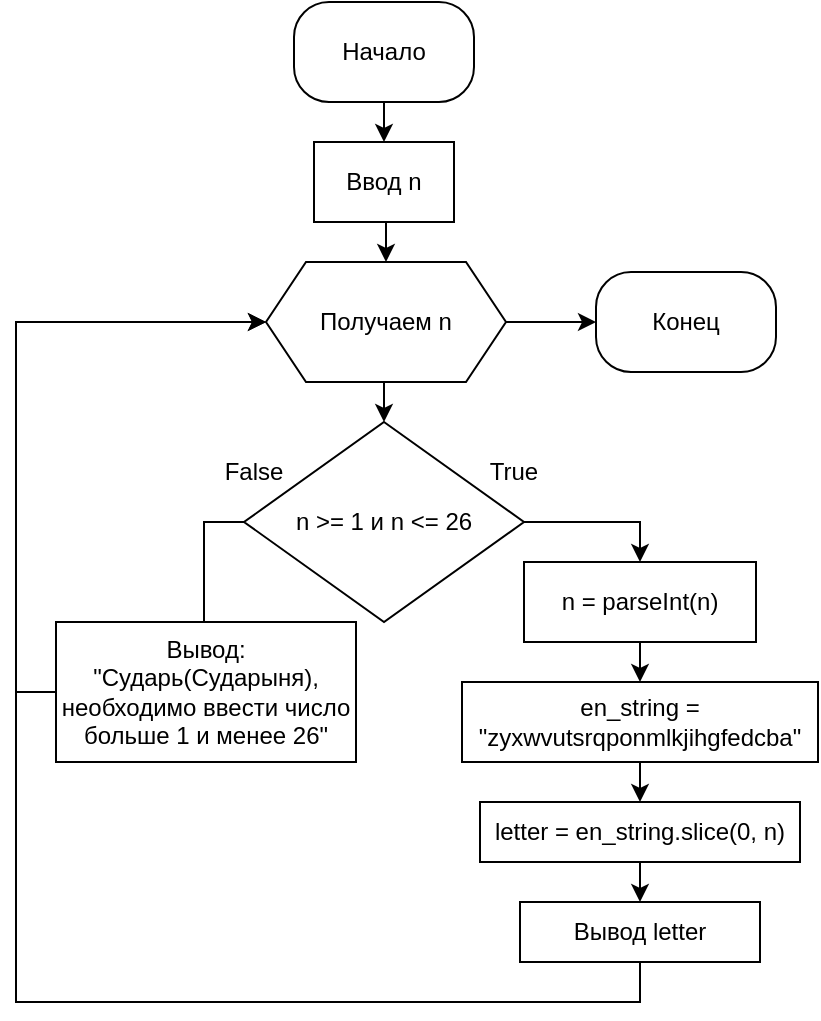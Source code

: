 <mxfile version="23.1.5" type="device">
  <diagram name="Страница — 1" id="JLULOAlkJ3aI0VZnD2LQ">
    <mxGraphModel dx="1028" dy="673" grid="1" gridSize="10" guides="1" tooltips="1" connect="1" arrows="1" fold="1" page="1" pageScale="1" pageWidth="827" pageHeight="1169" math="0" shadow="0">
      <root>
        <mxCell id="0" />
        <mxCell id="1" parent="0" />
        <mxCell id="PrqNwceRL6wHO7XUW2bo-5" style="edgeStyle=orthogonalEdgeStyle;rounded=0;orthogonalLoop=1;jettySize=auto;html=1;exitX=0.5;exitY=1;exitDx=0;exitDy=0;entryX=0.5;entryY=0;entryDx=0;entryDy=0;" edge="1" parent="1" source="gBKuoCQjEU2EA3JGXyk2-1" target="PrqNwceRL6wHO7XUW2bo-4">
          <mxGeometry relative="1" as="geometry" />
        </mxCell>
        <mxCell id="gBKuoCQjEU2EA3JGXyk2-1" value="Начало" style="rounded=1;whiteSpace=wrap;html=1;arcSize=35;" parent="1" vertex="1">
          <mxGeometry x="299" y="170" width="90" height="50" as="geometry" />
        </mxCell>
        <mxCell id="PrqNwceRL6wHO7XUW2bo-12" style="edgeStyle=orthogonalEdgeStyle;rounded=0;orthogonalLoop=1;jettySize=auto;html=1;exitX=1;exitY=0.5;exitDx=0;exitDy=0;entryX=0.5;entryY=0;entryDx=0;entryDy=0;" edge="1" parent="1" source="BV9hFHMpi5gddi6Hwt6v-22" target="PrqNwceRL6wHO7XUW2bo-11">
          <mxGeometry relative="1" as="geometry" />
        </mxCell>
        <mxCell id="PrqNwceRL6wHO7XUW2bo-22" style="edgeStyle=orthogonalEdgeStyle;rounded=0;orthogonalLoop=1;jettySize=auto;html=1;exitX=0;exitY=0.5;exitDx=0;exitDy=0;entryX=0.5;entryY=0;entryDx=0;entryDy=0;" edge="1" parent="1" source="BV9hFHMpi5gddi6Hwt6v-22" target="PrqNwceRL6wHO7XUW2bo-9">
          <mxGeometry relative="1" as="geometry" />
        </mxCell>
        <mxCell id="BV9hFHMpi5gddi6Hwt6v-22" value="n &amp;gt;= 1 и n &amp;lt;= 26" style="rhombus;whiteSpace=wrap;html=1;" parent="1" vertex="1">
          <mxGeometry x="274" y="380" width="140" height="100" as="geometry" />
        </mxCell>
        <mxCell id="PrqNwceRL6wHO7XUW2bo-3" style="edgeStyle=orthogonalEdgeStyle;rounded=0;orthogonalLoop=1;jettySize=auto;html=1;exitX=0.5;exitY=1;exitDx=0;exitDy=0;entryX=0.5;entryY=0;entryDx=0;entryDy=0;" edge="1" parent="1" source="PrqNwceRL6wHO7XUW2bo-1" target="BV9hFHMpi5gddi6Hwt6v-22">
          <mxGeometry relative="1" as="geometry" />
        </mxCell>
        <mxCell id="PrqNwceRL6wHO7XUW2bo-23" style="edgeStyle=orthogonalEdgeStyle;rounded=0;orthogonalLoop=1;jettySize=auto;html=1;exitX=1;exitY=0.5;exitDx=0;exitDy=0;entryX=0;entryY=0.5;entryDx=0;entryDy=0;" edge="1" parent="1" source="PrqNwceRL6wHO7XUW2bo-1" target="PrqNwceRL6wHO7XUW2bo-19">
          <mxGeometry relative="1" as="geometry" />
        </mxCell>
        <mxCell id="PrqNwceRL6wHO7XUW2bo-1" value="Получаем n" style="shape=hexagon;perimeter=hexagonPerimeter2;whiteSpace=wrap;html=1;fixedSize=1;" vertex="1" parent="1">
          <mxGeometry x="285" y="300" width="120" height="60" as="geometry" />
        </mxCell>
        <mxCell id="PrqNwceRL6wHO7XUW2bo-6" style="edgeStyle=orthogonalEdgeStyle;rounded=0;orthogonalLoop=1;jettySize=auto;html=1;exitX=0.5;exitY=1;exitDx=0;exitDy=0;entryX=0.5;entryY=0;entryDx=0;entryDy=0;" edge="1" parent="1" source="PrqNwceRL6wHO7XUW2bo-4" target="PrqNwceRL6wHO7XUW2bo-1">
          <mxGeometry relative="1" as="geometry" />
        </mxCell>
        <mxCell id="PrqNwceRL6wHO7XUW2bo-4" value="Ввод n" style="rounded=0;whiteSpace=wrap;html=1;" vertex="1" parent="1">
          <mxGeometry x="309" y="240" width="70" height="40" as="geometry" />
        </mxCell>
        <mxCell id="PrqNwceRL6wHO7XUW2bo-7" value="True" style="text;html=1;align=center;verticalAlign=middle;whiteSpace=wrap;rounded=0;" vertex="1" parent="1">
          <mxGeometry x="379" y="390" width="60" height="30" as="geometry" />
        </mxCell>
        <mxCell id="PrqNwceRL6wHO7XUW2bo-8" value="False" style="text;html=1;align=center;verticalAlign=middle;whiteSpace=wrap;rounded=0;" vertex="1" parent="1">
          <mxGeometry x="249" y="390" width="60" height="30" as="geometry" />
        </mxCell>
        <mxCell id="PrqNwceRL6wHO7XUW2bo-25" style="edgeStyle=orthogonalEdgeStyle;rounded=0;orthogonalLoop=1;jettySize=auto;html=1;exitX=0;exitY=0.5;exitDx=0;exitDy=0;entryX=0;entryY=0.5;entryDx=0;entryDy=0;" edge="1" parent="1" source="PrqNwceRL6wHO7XUW2bo-9" target="PrqNwceRL6wHO7XUW2bo-1">
          <mxGeometry relative="1" as="geometry" />
        </mxCell>
        <mxCell id="PrqNwceRL6wHO7XUW2bo-9" value="Вывод:&lt;br&gt;&quot;Сударь(Сударыня), необходимо ввести число больше 1 и менее 26&quot;" style="rounded=0;whiteSpace=wrap;html=1;" vertex="1" parent="1">
          <mxGeometry x="180" y="480" width="150" height="70" as="geometry" />
        </mxCell>
        <mxCell id="PrqNwceRL6wHO7XUW2bo-14" style="edgeStyle=orthogonalEdgeStyle;rounded=0;orthogonalLoop=1;jettySize=auto;html=1;exitX=0.5;exitY=1;exitDx=0;exitDy=0;entryX=0.5;entryY=0;entryDx=0;entryDy=0;" edge="1" parent="1" source="PrqNwceRL6wHO7XUW2bo-11" target="PrqNwceRL6wHO7XUW2bo-13">
          <mxGeometry relative="1" as="geometry" />
        </mxCell>
        <mxCell id="PrqNwceRL6wHO7XUW2bo-11" value="n = parseInt(n)" style="rounded=0;whiteSpace=wrap;html=1;" vertex="1" parent="1">
          <mxGeometry x="414" y="450" width="116" height="40" as="geometry" />
        </mxCell>
        <mxCell id="PrqNwceRL6wHO7XUW2bo-16" style="edgeStyle=orthogonalEdgeStyle;rounded=0;orthogonalLoop=1;jettySize=auto;html=1;exitX=0.5;exitY=1;exitDx=0;exitDy=0;entryX=0.5;entryY=0;entryDx=0;entryDy=0;" edge="1" parent="1" source="PrqNwceRL6wHO7XUW2bo-13" target="PrqNwceRL6wHO7XUW2bo-15">
          <mxGeometry relative="1" as="geometry" />
        </mxCell>
        <mxCell id="PrqNwceRL6wHO7XUW2bo-13" value="en_string = &quot;zyxwvutsrqponmlkjihgfedcba&quot;" style="rounded=0;whiteSpace=wrap;html=1;" vertex="1" parent="1">
          <mxGeometry x="383" y="510" width="178" height="40" as="geometry" />
        </mxCell>
        <mxCell id="PrqNwceRL6wHO7XUW2bo-18" style="edgeStyle=orthogonalEdgeStyle;rounded=0;orthogonalLoop=1;jettySize=auto;html=1;exitX=0.5;exitY=1;exitDx=0;exitDy=0;entryX=0.5;entryY=0;entryDx=0;entryDy=0;" edge="1" parent="1" source="PrqNwceRL6wHO7XUW2bo-15" target="PrqNwceRL6wHO7XUW2bo-17">
          <mxGeometry relative="1" as="geometry" />
        </mxCell>
        <mxCell id="PrqNwceRL6wHO7XUW2bo-15" value="letter = en_string.slice(0, n)" style="rounded=0;whiteSpace=wrap;html=1;" vertex="1" parent="1">
          <mxGeometry x="392" y="570" width="160" height="30" as="geometry" />
        </mxCell>
        <mxCell id="PrqNwceRL6wHO7XUW2bo-24" style="edgeStyle=orthogonalEdgeStyle;rounded=0;orthogonalLoop=1;jettySize=auto;html=1;exitX=0.5;exitY=1;exitDx=0;exitDy=0;entryX=0;entryY=0.5;entryDx=0;entryDy=0;" edge="1" parent="1" source="PrqNwceRL6wHO7XUW2bo-17" target="PrqNwceRL6wHO7XUW2bo-1">
          <mxGeometry relative="1" as="geometry">
            <Array as="points">
              <mxPoint x="472" y="670" />
              <mxPoint x="160" y="670" />
              <mxPoint x="160" y="330" />
            </Array>
          </mxGeometry>
        </mxCell>
        <mxCell id="PrqNwceRL6wHO7XUW2bo-17" value="Вывод&amp;nbsp;letter" style="rounded=0;whiteSpace=wrap;html=1;" vertex="1" parent="1">
          <mxGeometry x="412" y="620" width="120" height="30" as="geometry" />
        </mxCell>
        <mxCell id="PrqNwceRL6wHO7XUW2bo-19" value="Конец" style="rounded=1;whiteSpace=wrap;html=1;arcSize=35;" vertex="1" parent="1">
          <mxGeometry x="450" y="305" width="90" height="50" as="geometry" />
        </mxCell>
      </root>
    </mxGraphModel>
  </diagram>
</mxfile>
